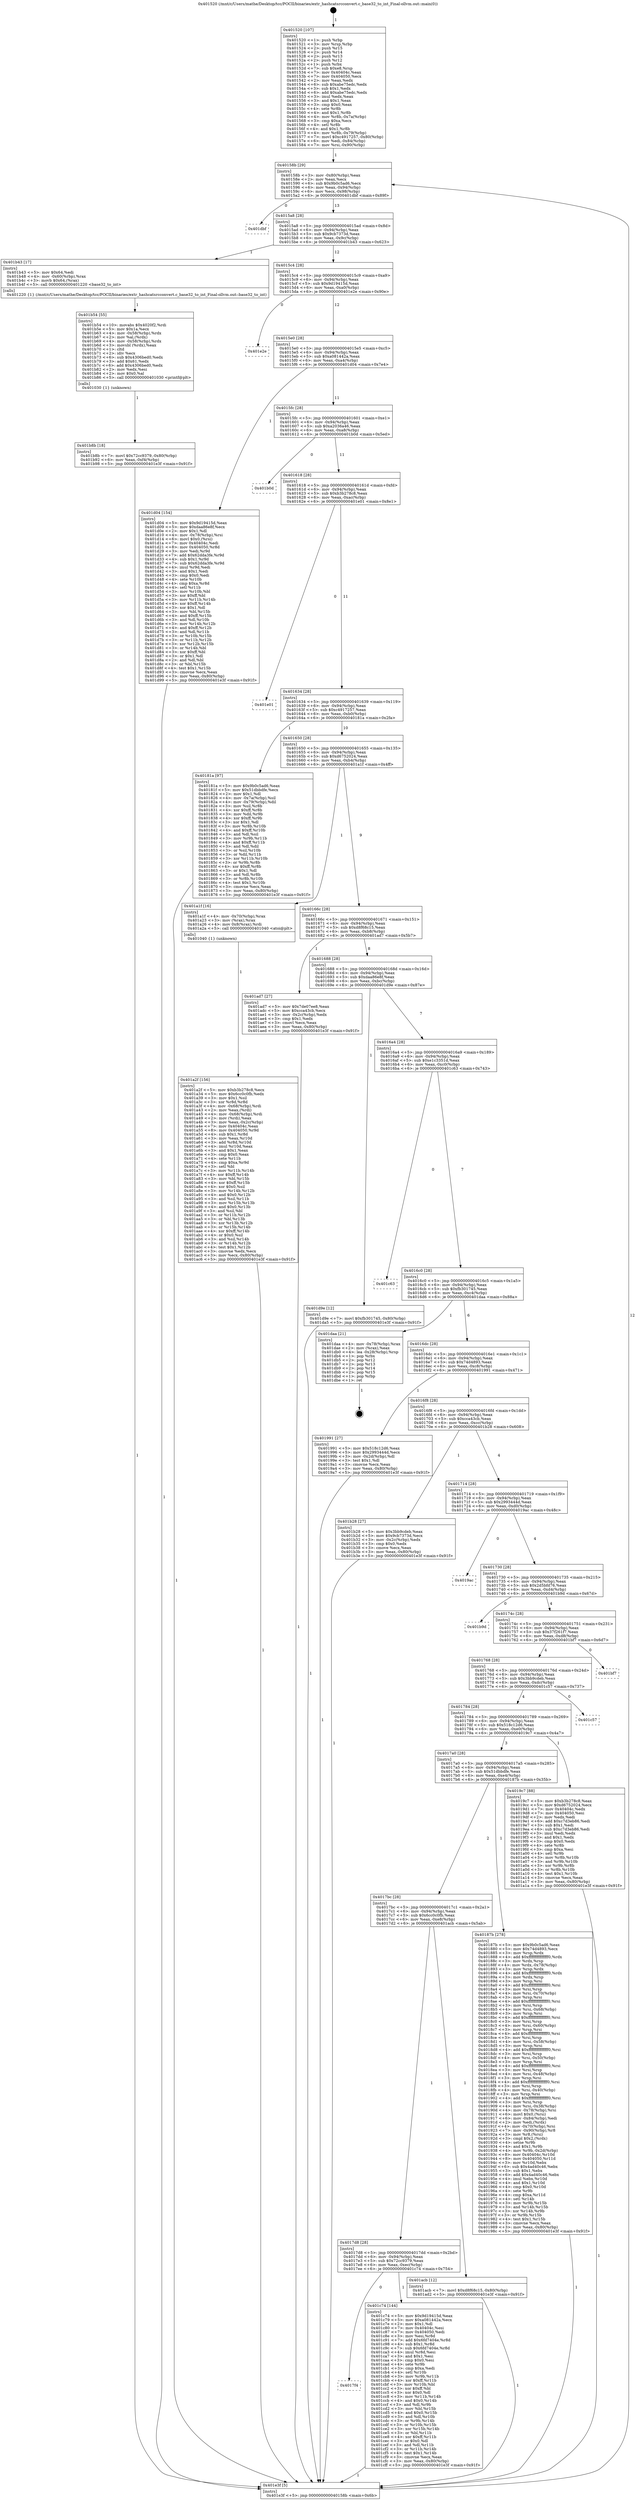 digraph "0x401520" {
  label = "0x401520 (/mnt/c/Users/mathe/Desktop/tcc/POCII/binaries/extr_hashcatsrcconvert.c_base32_to_int_Final-ollvm.out::main(0))"
  labelloc = "t"
  node[shape=record]

  Entry [label="",width=0.3,height=0.3,shape=circle,fillcolor=black,style=filled]
  "0x40158b" [label="{
     0x40158b [29]\l
     | [instrs]\l
     &nbsp;&nbsp;0x40158b \<+3\>: mov -0x80(%rbp),%eax\l
     &nbsp;&nbsp;0x40158e \<+2\>: mov %eax,%ecx\l
     &nbsp;&nbsp;0x401590 \<+6\>: sub $0x9b0c5ad6,%ecx\l
     &nbsp;&nbsp;0x401596 \<+6\>: mov %eax,-0x94(%rbp)\l
     &nbsp;&nbsp;0x40159c \<+6\>: mov %ecx,-0x98(%rbp)\l
     &nbsp;&nbsp;0x4015a2 \<+6\>: je 0000000000401dbf \<main+0x89f\>\l
  }"]
  "0x401dbf" [label="{
     0x401dbf\l
  }", style=dashed]
  "0x4015a8" [label="{
     0x4015a8 [28]\l
     | [instrs]\l
     &nbsp;&nbsp;0x4015a8 \<+5\>: jmp 00000000004015ad \<main+0x8d\>\l
     &nbsp;&nbsp;0x4015ad \<+6\>: mov -0x94(%rbp),%eax\l
     &nbsp;&nbsp;0x4015b3 \<+5\>: sub $0x9cb7373d,%eax\l
     &nbsp;&nbsp;0x4015b8 \<+6\>: mov %eax,-0x9c(%rbp)\l
     &nbsp;&nbsp;0x4015be \<+6\>: je 0000000000401b43 \<main+0x623\>\l
  }"]
  Exit [label="",width=0.3,height=0.3,shape=circle,fillcolor=black,style=filled,peripheries=2]
  "0x401b43" [label="{
     0x401b43 [17]\l
     | [instrs]\l
     &nbsp;&nbsp;0x401b43 \<+5\>: mov $0x64,%edi\l
     &nbsp;&nbsp;0x401b48 \<+4\>: mov -0x60(%rbp),%rax\l
     &nbsp;&nbsp;0x401b4c \<+3\>: movb $0x64,(%rax)\l
     &nbsp;&nbsp;0x401b4f \<+5\>: call 0000000000401220 \<base32_to_int\>\l
     | [calls]\l
     &nbsp;&nbsp;0x401220 \{1\} (/mnt/c/Users/mathe/Desktop/tcc/POCII/binaries/extr_hashcatsrcconvert.c_base32_to_int_Final-ollvm.out::base32_to_int)\l
  }"]
  "0x4015c4" [label="{
     0x4015c4 [28]\l
     | [instrs]\l
     &nbsp;&nbsp;0x4015c4 \<+5\>: jmp 00000000004015c9 \<main+0xa9\>\l
     &nbsp;&nbsp;0x4015c9 \<+6\>: mov -0x94(%rbp),%eax\l
     &nbsp;&nbsp;0x4015cf \<+5\>: sub $0x9d19415d,%eax\l
     &nbsp;&nbsp;0x4015d4 \<+6\>: mov %eax,-0xa0(%rbp)\l
     &nbsp;&nbsp;0x4015da \<+6\>: je 0000000000401e2e \<main+0x90e\>\l
  }"]
  "0x4017f4" [label="{
     0x4017f4\l
  }", style=dashed]
  "0x401e2e" [label="{
     0x401e2e\l
  }", style=dashed]
  "0x4015e0" [label="{
     0x4015e0 [28]\l
     | [instrs]\l
     &nbsp;&nbsp;0x4015e0 \<+5\>: jmp 00000000004015e5 \<main+0xc5\>\l
     &nbsp;&nbsp;0x4015e5 \<+6\>: mov -0x94(%rbp),%eax\l
     &nbsp;&nbsp;0x4015eb \<+5\>: sub $0xa081442a,%eax\l
     &nbsp;&nbsp;0x4015f0 \<+6\>: mov %eax,-0xa4(%rbp)\l
     &nbsp;&nbsp;0x4015f6 \<+6\>: je 0000000000401d04 \<main+0x7e4\>\l
  }"]
  "0x401c74" [label="{
     0x401c74 [144]\l
     | [instrs]\l
     &nbsp;&nbsp;0x401c74 \<+5\>: mov $0x9d19415d,%eax\l
     &nbsp;&nbsp;0x401c79 \<+5\>: mov $0xa081442a,%ecx\l
     &nbsp;&nbsp;0x401c7e \<+2\>: mov $0x1,%dl\l
     &nbsp;&nbsp;0x401c80 \<+7\>: mov 0x40404c,%esi\l
     &nbsp;&nbsp;0x401c87 \<+7\>: mov 0x404050,%edi\l
     &nbsp;&nbsp;0x401c8e \<+3\>: mov %esi,%r8d\l
     &nbsp;&nbsp;0x401c91 \<+7\>: add $0x6fd7404e,%r8d\l
     &nbsp;&nbsp;0x401c98 \<+4\>: sub $0x1,%r8d\l
     &nbsp;&nbsp;0x401c9c \<+7\>: sub $0x6fd7404e,%r8d\l
     &nbsp;&nbsp;0x401ca3 \<+4\>: imul %r8d,%esi\l
     &nbsp;&nbsp;0x401ca7 \<+3\>: and $0x1,%esi\l
     &nbsp;&nbsp;0x401caa \<+3\>: cmp $0x0,%esi\l
     &nbsp;&nbsp;0x401cad \<+4\>: sete %r9b\l
     &nbsp;&nbsp;0x401cb1 \<+3\>: cmp $0xa,%edi\l
     &nbsp;&nbsp;0x401cb4 \<+4\>: setl %r10b\l
     &nbsp;&nbsp;0x401cb8 \<+3\>: mov %r9b,%r11b\l
     &nbsp;&nbsp;0x401cbb \<+4\>: xor $0xff,%r11b\l
     &nbsp;&nbsp;0x401cbf \<+3\>: mov %r10b,%bl\l
     &nbsp;&nbsp;0x401cc2 \<+3\>: xor $0xff,%bl\l
     &nbsp;&nbsp;0x401cc5 \<+3\>: xor $0x0,%dl\l
     &nbsp;&nbsp;0x401cc8 \<+3\>: mov %r11b,%r14b\l
     &nbsp;&nbsp;0x401ccb \<+4\>: and $0x0,%r14b\l
     &nbsp;&nbsp;0x401ccf \<+3\>: and %dl,%r9b\l
     &nbsp;&nbsp;0x401cd2 \<+3\>: mov %bl,%r15b\l
     &nbsp;&nbsp;0x401cd5 \<+4\>: and $0x0,%r15b\l
     &nbsp;&nbsp;0x401cd9 \<+3\>: and %dl,%r10b\l
     &nbsp;&nbsp;0x401cdc \<+3\>: or %r9b,%r14b\l
     &nbsp;&nbsp;0x401cdf \<+3\>: or %r10b,%r15b\l
     &nbsp;&nbsp;0x401ce2 \<+3\>: xor %r15b,%r14b\l
     &nbsp;&nbsp;0x401ce5 \<+3\>: or %bl,%r11b\l
     &nbsp;&nbsp;0x401ce8 \<+4\>: xor $0xff,%r11b\l
     &nbsp;&nbsp;0x401cec \<+3\>: or $0x0,%dl\l
     &nbsp;&nbsp;0x401cef \<+3\>: and %dl,%r11b\l
     &nbsp;&nbsp;0x401cf2 \<+3\>: or %r11b,%r14b\l
     &nbsp;&nbsp;0x401cf5 \<+4\>: test $0x1,%r14b\l
     &nbsp;&nbsp;0x401cf9 \<+3\>: cmovne %ecx,%eax\l
     &nbsp;&nbsp;0x401cfc \<+3\>: mov %eax,-0x80(%rbp)\l
     &nbsp;&nbsp;0x401cff \<+5\>: jmp 0000000000401e3f \<main+0x91f\>\l
  }"]
  "0x401d04" [label="{
     0x401d04 [154]\l
     | [instrs]\l
     &nbsp;&nbsp;0x401d04 \<+5\>: mov $0x9d19415d,%eax\l
     &nbsp;&nbsp;0x401d09 \<+5\>: mov $0xdaa86e8f,%ecx\l
     &nbsp;&nbsp;0x401d0e \<+2\>: mov $0x1,%dl\l
     &nbsp;&nbsp;0x401d10 \<+4\>: mov -0x78(%rbp),%rsi\l
     &nbsp;&nbsp;0x401d14 \<+6\>: movl $0x0,(%rsi)\l
     &nbsp;&nbsp;0x401d1a \<+7\>: mov 0x40404c,%edi\l
     &nbsp;&nbsp;0x401d21 \<+8\>: mov 0x404050,%r8d\l
     &nbsp;&nbsp;0x401d29 \<+3\>: mov %edi,%r9d\l
     &nbsp;&nbsp;0x401d2c \<+7\>: add $0x62dda3fe,%r9d\l
     &nbsp;&nbsp;0x401d33 \<+4\>: sub $0x1,%r9d\l
     &nbsp;&nbsp;0x401d37 \<+7\>: sub $0x62dda3fe,%r9d\l
     &nbsp;&nbsp;0x401d3e \<+4\>: imul %r9d,%edi\l
     &nbsp;&nbsp;0x401d42 \<+3\>: and $0x1,%edi\l
     &nbsp;&nbsp;0x401d45 \<+3\>: cmp $0x0,%edi\l
     &nbsp;&nbsp;0x401d48 \<+4\>: sete %r10b\l
     &nbsp;&nbsp;0x401d4c \<+4\>: cmp $0xa,%r8d\l
     &nbsp;&nbsp;0x401d50 \<+4\>: setl %r11b\l
     &nbsp;&nbsp;0x401d54 \<+3\>: mov %r10b,%bl\l
     &nbsp;&nbsp;0x401d57 \<+3\>: xor $0xff,%bl\l
     &nbsp;&nbsp;0x401d5a \<+3\>: mov %r11b,%r14b\l
     &nbsp;&nbsp;0x401d5d \<+4\>: xor $0xff,%r14b\l
     &nbsp;&nbsp;0x401d61 \<+3\>: xor $0x1,%dl\l
     &nbsp;&nbsp;0x401d64 \<+3\>: mov %bl,%r15b\l
     &nbsp;&nbsp;0x401d67 \<+4\>: and $0xff,%r15b\l
     &nbsp;&nbsp;0x401d6b \<+3\>: and %dl,%r10b\l
     &nbsp;&nbsp;0x401d6e \<+3\>: mov %r14b,%r12b\l
     &nbsp;&nbsp;0x401d71 \<+4\>: and $0xff,%r12b\l
     &nbsp;&nbsp;0x401d75 \<+3\>: and %dl,%r11b\l
     &nbsp;&nbsp;0x401d78 \<+3\>: or %r10b,%r15b\l
     &nbsp;&nbsp;0x401d7b \<+3\>: or %r11b,%r12b\l
     &nbsp;&nbsp;0x401d7e \<+3\>: xor %r12b,%r15b\l
     &nbsp;&nbsp;0x401d81 \<+3\>: or %r14b,%bl\l
     &nbsp;&nbsp;0x401d84 \<+3\>: xor $0xff,%bl\l
     &nbsp;&nbsp;0x401d87 \<+3\>: or $0x1,%dl\l
     &nbsp;&nbsp;0x401d8a \<+2\>: and %dl,%bl\l
     &nbsp;&nbsp;0x401d8c \<+3\>: or %bl,%r15b\l
     &nbsp;&nbsp;0x401d8f \<+4\>: test $0x1,%r15b\l
     &nbsp;&nbsp;0x401d93 \<+3\>: cmovne %ecx,%eax\l
     &nbsp;&nbsp;0x401d96 \<+3\>: mov %eax,-0x80(%rbp)\l
     &nbsp;&nbsp;0x401d99 \<+5\>: jmp 0000000000401e3f \<main+0x91f\>\l
  }"]
  "0x4015fc" [label="{
     0x4015fc [28]\l
     | [instrs]\l
     &nbsp;&nbsp;0x4015fc \<+5\>: jmp 0000000000401601 \<main+0xe1\>\l
     &nbsp;&nbsp;0x401601 \<+6\>: mov -0x94(%rbp),%eax\l
     &nbsp;&nbsp;0x401607 \<+5\>: sub $0xa2036a46,%eax\l
     &nbsp;&nbsp;0x40160c \<+6\>: mov %eax,-0xa8(%rbp)\l
     &nbsp;&nbsp;0x401612 \<+6\>: je 0000000000401b0d \<main+0x5ed\>\l
  }"]
  "0x401b8b" [label="{
     0x401b8b [18]\l
     | [instrs]\l
     &nbsp;&nbsp;0x401b8b \<+7\>: movl $0x72cc9379,-0x80(%rbp)\l
     &nbsp;&nbsp;0x401b92 \<+6\>: mov %eax,-0xf4(%rbp)\l
     &nbsp;&nbsp;0x401b98 \<+5\>: jmp 0000000000401e3f \<main+0x91f\>\l
  }"]
  "0x401b0d" [label="{
     0x401b0d\l
  }", style=dashed]
  "0x401618" [label="{
     0x401618 [28]\l
     | [instrs]\l
     &nbsp;&nbsp;0x401618 \<+5\>: jmp 000000000040161d \<main+0xfd\>\l
     &nbsp;&nbsp;0x40161d \<+6\>: mov -0x94(%rbp),%eax\l
     &nbsp;&nbsp;0x401623 \<+5\>: sub $0xb3b278c8,%eax\l
     &nbsp;&nbsp;0x401628 \<+6\>: mov %eax,-0xac(%rbp)\l
     &nbsp;&nbsp;0x40162e \<+6\>: je 0000000000401e01 \<main+0x8e1\>\l
  }"]
  "0x401b54" [label="{
     0x401b54 [55]\l
     | [instrs]\l
     &nbsp;&nbsp;0x401b54 \<+10\>: movabs $0x4020f2,%rdi\l
     &nbsp;&nbsp;0x401b5e \<+5\>: mov $0x1a,%ecx\l
     &nbsp;&nbsp;0x401b63 \<+4\>: mov -0x58(%rbp),%rdx\l
     &nbsp;&nbsp;0x401b67 \<+2\>: mov %al,(%rdx)\l
     &nbsp;&nbsp;0x401b69 \<+4\>: mov -0x58(%rbp),%rdx\l
     &nbsp;&nbsp;0x401b6d \<+3\>: movsbl (%rdx),%eax\l
     &nbsp;&nbsp;0x401b70 \<+1\>: cltd\l
     &nbsp;&nbsp;0x401b71 \<+2\>: idiv %ecx\l
     &nbsp;&nbsp;0x401b73 \<+6\>: sub $0x4306bed0,%edx\l
     &nbsp;&nbsp;0x401b79 \<+3\>: add $0x61,%edx\l
     &nbsp;&nbsp;0x401b7c \<+6\>: add $0x4306bed0,%edx\l
     &nbsp;&nbsp;0x401b82 \<+2\>: mov %edx,%esi\l
     &nbsp;&nbsp;0x401b84 \<+2\>: mov $0x0,%al\l
     &nbsp;&nbsp;0x401b86 \<+5\>: call 0000000000401030 \<printf@plt\>\l
     | [calls]\l
     &nbsp;&nbsp;0x401030 \{1\} (unknown)\l
  }"]
  "0x401e01" [label="{
     0x401e01\l
  }", style=dashed]
  "0x401634" [label="{
     0x401634 [28]\l
     | [instrs]\l
     &nbsp;&nbsp;0x401634 \<+5\>: jmp 0000000000401639 \<main+0x119\>\l
     &nbsp;&nbsp;0x401639 \<+6\>: mov -0x94(%rbp),%eax\l
     &nbsp;&nbsp;0x40163f \<+5\>: sub $0xc4917257,%eax\l
     &nbsp;&nbsp;0x401644 \<+6\>: mov %eax,-0xb0(%rbp)\l
     &nbsp;&nbsp;0x40164a \<+6\>: je 000000000040181a \<main+0x2fa\>\l
  }"]
  "0x4017d8" [label="{
     0x4017d8 [28]\l
     | [instrs]\l
     &nbsp;&nbsp;0x4017d8 \<+5\>: jmp 00000000004017dd \<main+0x2bd\>\l
     &nbsp;&nbsp;0x4017dd \<+6\>: mov -0x94(%rbp),%eax\l
     &nbsp;&nbsp;0x4017e3 \<+5\>: sub $0x72cc9379,%eax\l
     &nbsp;&nbsp;0x4017e8 \<+6\>: mov %eax,-0xec(%rbp)\l
     &nbsp;&nbsp;0x4017ee \<+6\>: je 0000000000401c74 \<main+0x754\>\l
  }"]
  "0x40181a" [label="{
     0x40181a [97]\l
     | [instrs]\l
     &nbsp;&nbsp;0x40181a \<+5\>: mov $0x9b0c5ad6,%eax\l
     &nbsp;&nbsp;0x40181f \<+5\>: mov $0x51dbbdfe,%ecx\l
     &nbsp;&nbsp;0x401824 \<+2\>: mov $0x1,%dl\l
     &nbsp;&nbsp;0x401826 \<+4\>: mov -0x7a(%rbp),%sil\l
     &nbsp;&nbsp;0x40182a \<+4\>: mov -0x79(%rbp),%dil\l
     &nbsp;&nbsp;0x40182e \<+3\>: mov %sil,%r8b\l
     &nbsp;&nbsp;0x401831 \<+4\>: xor $0xff,%r8b\l
     &nbsp;&nbsp;0x401835 \<+3\>: mov %dil,%r9b\l
     &nbsp;&nbsp;0x401838 \<+4\>: xor $0xff,%r9b\l
     &nbsp;&nbsp;0x40183c \<+3\>: xor $0x1,%dl\l
     &nbsp;&nbsp;0x40183f \<+3\>: mov %r8b,%r10b\l
     &nbsp;&nbsp;0x401842 \<+4\>: and $0xff,%r10b\l
     &nbsp;&nbsp;0x401846 \<+3\>: and %dl,%sil\l
     &nbsp;&nbsp;0x401849 \<+3\>: mov %r9b,%r11b\l
     &nbsp;&nbsp;0x40184c \<+4\>: and $0xff,%r11b\l
     &nbsp;&nbsp;0x401850 \<+3\>: and %dl,%dil\l
     &nbsp;&nbsp;0x401853 \<+3\>: or %sil,%r10b\l
     &nbsp;&nbsp;0x401856 \<+3\>: or %dil,%r11b\l
     &nbsp;&nbsp;0x401859 \<+3\>: xor %r11b,%r10b\l
     &nbsp;&nbsp;0x40185c \<+3\>: or %r9b,%r8b\l
     &nbsp;&nbsp;0x40185f \<+4\>: xor $0xff,%r8b\l
     &nbsp;&nbsp;0x401863 \<+3\>: or $0x1,%dl\l
     &nbsp;&nbsp;0x401866 \<+3\>: and %dl,%r8b\l
     &nbsp;&nbsp;0x401869 \<+3\>: or %r8b,%r10b\l
     &nbsp;&nbsp;0x40186c \<+4\>: test $0x1,%r10b\l
     &nbsp;&nbsp;0x401870 \<+3\>: cmovne %ecx,%eax\l
     &nbsp;&nbsp;0x401873 \<+3\>: mov %eax,-0x80(%rbp)\l
     &nbsp;&nbsp;0x401876 \<+5\>: jmp 0000000000401e3f \<main+0x91f\>\l
  }"]
  "0x401650" [label="{
     0x401650 [28]\l
     | [instrs]\l
     &nbsp;&nbsp;0x401650 \<+5\>: jmp 0000000000401655 \<main+0x135\>\l
     &nbsp;&nbsp;0x401655 \<+6\>: mov -0x94(%rbp),%eax\l
     &nbsp;&nbsp;0x40165b \<+5\>: sub $0xd6752024,%eax\l
     &nbsp;&nbsp;0x401660 \<+6\>: mov %eax,-0xb4(%rbp)\l
     &nbsp;&nbsp;0x401666 \<+6\>: je 0000000000401a1f \<main+0x4ff\>\l
  }"]
  "0x401e3f" [label="{
     0x401e3f [5]\l
     | [instrs]\l
     &nbsp;&nbsp;0x401e3f \<+5\>: jmp 000000000040158b \<main+0x6b\>\l
  }"]
  "0x401520" [label="{
     0x401520 [107]\l
     | [instrs]\l
     &nbsp;&nbsp;0x401520 \<+1\>: push %rbp\l
     &nbsp;&nbsp;0x401521 \<+3\>: mov %rsp,%rbp\l
     &nbsp;&nbsp;0x401524 \<+2\>: push %r15\l
     &nbsp;&nbsp;0x401526 \<+2\>: push %r14\l
     &nbsp;&nbsp;0x401528 \<+2\>: push %r13\l
     &nbsp;&nbsp;0x40152a \<+2\>: push %r12\l
     &nbsp;&nbsp;0x40152c \<+1\>: push %rbx\l
     &nbsp;&nbsp;0x40152d \<+7\>: sub $0xe8,%rsp\l
     &nbsp;&nbsp;0x401534 \<+7\>: mov 0x40404c,%eax\l
     &nbsp;&nbsp;0x40153b \<+7\>: mov 0x404050,%ecx\l
     &nbsp;&nbsp;0x401542 \<+2\>: mov %eax,%edx\l
     &nbsp;&nbsp;0x401544 \<+6\>: sub $0xabe75edc,%edx\l
     &nbsp;&nbsp;0x40154a \<+3\>: sub $0x1,%edx\l
     &nbsp;&nbsp;0x40154d \<+6\>: add $0xabe75edc,%edx\l
     &nbsp;&nbsp;0x401553 \<+3\>: imul %edx,%eax\l
     &nbsp;&nbsp;0x401556 \<+3\>: and $0x1,%eax\l
     &nbsp;&nbsp;0x401559 \<+3\>: cmp $0x0,%eax\l
     &nbsp;&nbsp;0x40155c \<+4\>: sete %r8b\l
     &nbsp;&nbsp;0x401560 \<+4\>: and $0x1,%r8b\l
     &nbsp;&nbsp;0x401564 \<+4\>: mov %r8b,-0x7a(%rbp)\l
     &nbsp;&nbsp;0x401568 \<+3\>: cmp $0xa,%ecx\l
     &nbsp;&nbsp;0x40156b \<+4\>: setl %r8b\l
     &nbsp;&nbsp;0x40156f \<+4\>: and $0x1,%r8b\l
     &nbsp;&nbsp;0x401573 \<+4\>: mov %r8b,-0x79(%rbp)\l
     &nbsp;&nbsp;0x401577 \<+7\>: movl $0xc4917257,-0x80(%rbp)\l
     &nbsp;&nbsp;0x40157e \<+6\>: mov %edi,-0x84(%rbp)\l
     &nbsp;&nbsp;0x401584 \<+7\>: mov %rsi,-0x90(%rbp)\l
  }"]
  "0x401acb" [label="{
     0x401acb [12]\l
     | [instrs]\l
     &nbsp;&nbsp;0x401acb \<+7\>: movl $0xd8f68c15,-0x80(%rbp)\l
     &nbsp;&nbsp;0x401ad2 \<+5\>: jmp 0000000000401e3f \<main+0x91f\>\l
  }"]
  "0x401a1f" [label="{
     0x401a1f [16]\l
     | [instrs]\l
     &nbsp;&nbsp;0x401a1f \<+4\>: mov -0x70(%rbp),%rax\l
     &nbsp;&nbsp;0x401a23 \<+3\>: mov (%rax),%rax\l
     &nbsp;&nbsp;0x401a26 \<+4\>: mov 0x8(%rax),%rdi\l
     &nbsp;&nbsp;0x401a2a \<+5\>: call 0000000000401040 \<atoi@plt\>\l
     | [calls]\l
     &nbsp;&nbsp;0x401040 \{1\} (unknown)\l
  }"]
  "0x40166c" [label="{
     0x40166c [28]\l
     | [instrs]\l
     &nbsp;&nbsp;0x40166c \<+5\>: jmp 0000000000401671 \<main+0x151\>\l
     &nbsp;&nbsp;0x401671 \<+6\>: mov -0x94(%rbp),%eax\l
     &nbsp;&nbsp;0x401677 \<+5\>: sub $0xd8f68c15,%eax\l
     &nbsp;&nbsp;0x40167c \<+6\>: mov %eax,-0xb8(%rbp)\l
     &nbsp;&nbsp;0x401682 \<+6\>: je 0000000000401ad7 \<main+0x5b7\>\l
  }"]
  "0x401a2f" [label="{
     0x401a2f [156]\l
     | [instrs]\l
     &nbsp;&nbsp;0x401a2f \<+5\>: mov $0xb3b278c8,%ecx\l
     &nbsp;&nbsp;0x401a34 \<+5\>: mov $0x6cc0c0fb,%edx\l
     &nbsp;&nbsp;0x401a39 \<+3\>: mov $0x1,%sil\l
     &nbsp;&nbsp;0x401a3c \<+3\>: xor %r8d,%r8d\l
     &nbsp;&nbsp;0x401a3f \<+4\>: mov -0x68(%rbp),%rdi\l
     &nbsp;&nbsp;0x401a43 \<+2\>: mov %eax,(%rdi)\l
     &nbsp;&nbsp;0x401a45 \<+4\>: mov -0x68(%rbp),%rdi\l
     &nbsp;&nbsp;0x401a49 \<+2\>: mov (%rdi),%eax\l
     &nbsp;&nbsp;0x401a4b \<+3\>: mov %eax,-0x2c(%rbp)\l
     &nbsp;&nbsp;0x401a4e \<+7\>: mov 0x40404c,%eax\l
     &nbsp;&nbsp;0x401a55 \<+8\>: mov 0x404050,%r9d\l
     &nbsp;&nbsp;0x401a5d \<+4\>: sub $0x1,%r8d\l
     &nbsp;&nbsp;0x401a61 \<+3\>: mov %eax,%r10d\l
     &nbsp;&nbsp;0x401a64 \<+3\>: add %r8d,%r10d\l
     &nbsp;&nbsp;0x401a67 \<+4\>: imul %r10d,%eax\l
     &nbsp;&nbsp;0x401a6b \<+3\>: and $0x1,%eax\l
     &nbsp;&nbsp;0x401a6e \<+3\>: cmp $0x0,%eax\l
     &nbsp;&nbsp;0x401a71 \<+4\>: sete %r11b\l
     &nbsp;&nbsp;0x401a75 \<+4\>: cmp $0xa,%r9d\l
     &nbsp;&nbsp;0x401a79 \<+3\>: setl %bl\l
     &nbsp;&nbsp;0x401a7c \<+3\>: mov %r11b,%r14b\l
     &nbsp;&nbsp;0x401a7f \<+4\>: xor $0xff,%r14b\l
     &nbsp;&nbsp;0x401a83 \<+3\>: mov %bl,%r15b\l
     &nbsp;&nbsp;0x401a86 \<+4\>: xor $0xff,%r15b\l
     &nbsp;&nbsp;0x401a8a \<+4\>: xor $0x0,%sil\l
     &nbsp;&nbsp;0x401a8e \<+3\>: mov %r14b,%r12b\l
     &nbsp;&nbsp;0x401a91 \<+4\>: and $0x0,%r12b\l
     &nbsp;&nbsp;0x401a95 \<+3\>: and %sil,%r11b\l
     &nbsp;&nbsp;0x401a98 \<+3\>: mov %r15b,%r13b\l
     &nbsp;&nbsp;0x401a9b \<+4\>: and $0x0,%r13b\l
     &nbsp;&nbsp;0x401a9f \<+3\>: and %sil,%bl\l
     &nbsp;&nbsp;0x401aa2 \<+3\>: or %r11b,%r12b\l
     &nbsp;&nbsp;0x401aa5 \<+3\>: or %bl,%r13b\l
     &nbsp;&nbsp;0x401aa8 \<+3\>: xor %r13b,%r12b\l
     &nbsp;&nbsp;0x401aab \<+3\>: or %r15b,%r14b\l
     &nbsp;&nbsp;0x401aae \<+4\>: xor $0xff,%r14b\l
     &nbsp;&nbsp;0x401ab2 \<+4\>: or $0x0,%sil\l
     &nbsp;&nbsp;0x401ab6 \<+3\>: and %sil,%r14b\l
     &nbsp;&nbsp;0x401ab9 \<+3\>: or %r14b,%r12b\l
     &nbsp;&nbsp;0x401abc \<+4\>: test $0x1,%r12b\l
     &nbsp;&nbsp;0x401ac0 \<+3\>: cmovne %edx,%ecx\l
     &nbsp;&nbsp;0x401ac3 \<+3\>: mov %ecx,-0x80(%rbp)\l
     &nbsp;&nbsp;0x401ac6 \<+5\>: jmp 0000000000401e3f \<main+0x91f\>\l
  }"]
  "0x401ad7" [label="{
     0x401ad7 [27]\l
     | [instrs]\l
     &nbsp;&nbsp;0x401ad7 \<+5\>: mov $0x7de07ee8,%eax\l
     &nbsp;&nbsp;0x401adc \<+5\>: mov $0xcca43cb,%ecx\l
     &nbsp;&nbsp;0x401ae1 \<+3\>: mov -0x2c(%rbp),%edx\l
     &nbsp;&nbsp;0x401ae4 \<+3\>: cmp $0x1,%edx\l
     &nbsp;&nbsp;0x401ae7 \<+3\>: cmovl %ecx,%eax\l
     &nbsp;&nbsp;0x401aea \<+3\>: mov %eax,-0x80(%rbp)\l
     &nbsp;&nbsp;0x401aed \<+5\>: jmp 0000000000401e3f \<main+0x91f\>\l
  }"]
  "0x401688" [label="{
     0x401688 [28]\l
     | [instrs]\l
     &nbsp;&nbsp;0x401688 \<+5\>: jmp 000000000040168d \<main+0x16d\>\l
     &nbsp;&nbsp;0x40168d \<+6\>: mov -0x94(%rbp),%eax\l
     &nbsp;&nbsp;0x401693 \<+5\>: sub $0xdaa86e8f,%eax\l
     &nbsp;&nbsp;0x401698 \<+6\>: mov %eax,-0xbc(%rbp)\l
     &nbsp;&nbsp;0x40169e \<+6\>: je 0000000000401d9e \<main+0x87e\>\l
  }"]
  "0x4017bc" [label="{
     0x4017bc [28]\l
     | [instrs]\l
     &nbsp;&nbsp;0x4017bc \<+5\>: jmp 00000000004017c1 \<main+0x2a1\>\l
     &nbsp;&nbsp;0x4017c1 \<+6\>: mov -0x94(%rbp),%eax\l
     &nbsp;&nbsp;0x4017c7 \<+5\>: sub $0x6cc0c0fb,%eax\l
     &nbsp;&nbsp;0x4017cc \<+6\>: mov %eax,-0xe8(%rbp)\l
     &nbsp;&nbsp;0x4017d2 \<+6\>: je 0000000000401acb \<main+0x5ab\>\l
  }"]
  "0x401d9e" [label="{
     0x401d9e [12]\l
     | [instrs]\l
     &nbsp;&nbsp;0x401d9e \<+7\>: movl $0xfb301745,-0x80(%rbp)\l
     &nbsp;&nbsp;0x401da5 \<+5\>: jmp 0000000000401e3f \<main+0x91f\>\l
  }"]
  "0x4016a4" [label="{
     0x4016a4 [28]\l
     | [instrs]\l
     &nbsp;&nbsp;0x4016a4 \<+5\>: jmp 00000000004016a9 \<main+0x189\>\l
     &nbsp;&nbsp;0x4016a9 \<+6\>: mov -0x94(%rbp),%eax\l
     &nbsp;&nbsp;0x4016af \<+5\>: sub $0xe1c3351d,%eax\l
     &nbsp;&nbsp;0x4016b4 \<+6\>: mov %eax,-0xc0(%rbp)\l
     &nbsp;&nbsp;0x4016ba \<+6\>: je 0000000000401c63 \<main+0x743\>\l
  }"]
  "0x40187b" [label="{
     0x40187b [278]\l
     | [instrs]\l
     &nbsp;&nbsp;0x40187b \<+5\>: mov $0x9b0c5ad6,%eax\l
     &nbsp;&nbsp;0x401880 \<+5\>: mov $0x74d4893,%ecx\l
     &nbsp;&nbsp;0x401885 \<+3\>: mov %rsp,%rdx\l
     &nbsp;&nbsp;0x401888 \<+4\>: add $0xfffffffffffffff0,%rdx\l
     &nbsp;&nbsp;0x40188c \<+3\>: mov %rdx,%rsp\l
     &nbsp;&nbsp;0x40188f \<+4\>: mov %rdx,-0x78(%rbp)\l
     &nbsp;&nbsp;0x401893 \<+3\>: mov %rsp,%rdx\l
     &nbsp;&nbsp;0x401896 \<+4\>: add $0xfffffffffffffff0,%rdx\l
     &nbsp;&nbsp;0x40189a \<+3\>: mov %rdx,%rsp\l
     &nbsp;&nbsp;0x40189d \<+3\>: mov %rsp,%rsi\l
     &nbsp;&nbsp;0x4018a0 \<+4\>: add $0xfffffffffffffff0,%rsi\l
     &nbsp;&nbsp;0x4018a4 \<+3\>: mov %rsi,%rsp\l
     &nbsp;&nbsp;0x4018a7 \<+4\>: mov %rsi,-0x70(%rbp)\l
     &nbsp;&nbsp;0x4018ab \<+3\>: mov %rsp,%rsi\l
     &nbsp;&nbsp;0x4018ae \<+4\>: add $0xfffffffffffffff0,%rsi\l
     &nbsp;&nbsp;0x4018b2 \<+3\>: mov %rsi,%rsp\l
     &nbsp;&nbsp;0x4018b5 \<+4\>: mov %rsi,-0x68(%rbp)\l
     &nbsp;&nbsp;0x4018b9 \<+3\>: mov %rsp,%rsi\l
     &nbsp;&nbsp;0x4018bc \<+4\>: add $0xfffffffffffffff0,%rsi\l
     &nbsp;&nbsp;0x4018c0 \<+3\>: mov %rsi,%rsp\l
     &nbsp;&nbsp;0x4018c3 \<+4\>: mov %rsi,-0x60(%rbp)\l
     &nbsp;&nbsp;0x4018c7 \<+3\>: mov %rsp,%rsi\l
     &nbsp;&nbsp;0x4018ca \<+4\>: add $0xfffffffffffffff0,%rsi\l
     &nbsp;&nbsp;0x4018ce \<+3\>: mov %rsi,%rsp\l
     &nbsp;&nbsp;0x4018d1 \<+4\>: mov %rsi,-0x58(%rbp)\l
     &nbsp;&nbsp;0x4018d5 \<+3\>: mov %rsp,%rsi\l
     &nbsp;&nbsp;0x4018d8 \<+4\>: add $0xfffffffffffffff0,%rsi\l
     &nbsp;&nbsp;0x4018dc \<+3\>: mov %rsi,%rsp\l
     &nbsp;&nbsp;0x4018df \<+4\>: mov %rsi,-0x50(%rbp)\l
     &nbsp;&nbsp;0x4018e3 \<+3\>: mov %rsp,%rsi\l
     &nbsp;&nbsp;0x4018e6 \<+4\>: add $0xfffffffffffffff0,%rsi\l
     &nbsp;&nbsp;0x4018ea \<+3\>: mov %rsi,%rsp\l
     &nbsp;&nbsp;0x4018ed \<+4\>: mov %rsi,-0x48(%rbp)\l
     &nbsp;&nbsp;0x4018f1 \<+3\>: mov %rsp,%rsi\l
     &nbsp;&nbsp;0x4018f4 \<+4\>: add $0xfffffffffffffff0,%rsi\l
     &nbsp;&nbsp;0x4018f8 \<+3\>: mov %rsi,%rsp\l
     &nbsp;&nbsp;0x4018fb \<+4\>: mov %rsi,-0x40(%rbp)\l
     &nbsp;&nbsp;0x4018ff \<+3\>: mov %rsp,%rsi\l
     &nbsp;&nbsp;0x401902 \<+4\>: add $0xfffffffffffffff0,%rsi\l
     &nbsp;&nbsp;0x401906 \<+3\>: mov %rsi,%rsp\l
     &nbsp;&nbsp;0x401909 \<+4\>: mov %rsi,-0x38(%rbp)\l
     &nbsp;&nbsp;0x40190d \<+4\>: mov -0x78(%rbp),%rsi\l
     &nbsp;&nbsp;0x401911 \<+6\>: movl $0x0,(%rsi)\l
     &nbsp;&nbsp;0x401917 \<+6\>: mov -0x84(%rbp),%edi\l
     &nbsp;&nbsp;0x40191d \<+2\>: mov %edi,(%rdx)\l
     &nbsp;&nbsp;0x40191f \<+4\>: mov -0x70(%rbp),%rsi\l
     &nbsp;&nbsp;0x401923 \<+7\>: mov -0x90(%rbp),%r8\l
     &nbsp;&nbsp;0x40192a \<+3\>: mov %r8,(%rsi)\l
     &nbsp;&nbsp;0x40192d \<+3\>: cmpl $0x2,(%rdx)\l
     &nbsp;&nbsp;0x401930 \<+4\>: setne %r9b\l
     &nbsp;&nbsp;0x401934 \<+4\>: and $0x1,%r9b\l
     &nbsp;&nbsp;0x401938 \<+4\>: mov %r9b,-0x2d(%rbp)\l
     &nbsp;&nbsp;0x40193c \<+8\>: mov 0x40404c,%r10d\l
     &nbsp;&nbsp;0x401944 \<+8\>: mov 0x404050,%r11d\l
     &nbsp;&nbsp;0x40194c \<+3\>: mov %r10d,%ebx\l
     &nbsp;&nbsp;0x40194f \<+6\>: sub $0x4ad40c46,%ebx\l
     &nbsp;&nbsp;0x401955 \<+3\>: sub $0x1,%ebx\l
     &nbsp;&nbsp;0x401958 \<+6\>: add $0x4ad40c46,%ebx\l
     &nbsp;&nbsp;0x40195e \<+4\>: imul %ebx,%r10d\l
     &nbsp;&nbsp;0x401962 \<+4\>: and $0x1,%r10d\l
     &nbsp;&nbsp;0x401966 \<+4\>: cmp $0x0,%r10d\l
     &nbsp;&nbsp;0x40196a \<+4\>: sete %r9b\l
     &nbsp;&nbsp;0x40196e \<+4\>: cmp $0xa,%r11d\l
     &nbsp;&nbsp;0x401972 \<+4\>: setl %r14b\l
     &nbsp;&nbsp;0x401976 \<+3\>: mov %r9b,%r15b\l
     &nbsp;&nbsp;0x401979 \<+3\>: and %r14b,%r15b\l
     &nbsp;&nbsp;0x40197c \<+3\>: xor %r14b,%r9b\l
     &nbsp;&nbsp;0x40197f \<+3\>: or %r9b,%r15b\l
     &nbsp;&nbsp;0x401982 \<+4\>: test $0x1,%r15b\l
     &nbsp;&nbsp;0x401986 \<+3\>: cmovne %ecx,%eax\l
     &nbsp;&nbsp;0x401989 \<+3\>: mov %eax,-0x80(%rbp)\l
     &nbsp;&nbsp;0x40198c \<+5\>: jmp 0000000000401e3f \<main+0x91f\>\l
  }"]
  "0x401c63" [label="{
     0x401c63\l
  }", style=dashed]
  "0x4016c0" [label="{
     0x4016c0 [28]\l
     | [instrs]\l
     &nbsp;&nbsp;0x4016c0 \<+5\>: jmp 00000000004016c5 \<main+0x1a5\>\l
     &nbsp;&nbsp;0x4016c5 \<+6\>: mov -0x94(%rbp),%eax\l
     &nbsp;&nbsp;0x4016cb \<+5\>: sub $0xfb301745,%eax\l
     &nbsp;&nbsp;0x4016d0 \<+6\>: mov %eax,-0xc4(%rbp)\l
     &nbsp;&nbsp;0x4016d6 \<+6\>: je 0000000000401daa \<main+0x88a\>\l
  }"]
  "0x4017a0" [label="{
     0x4017a0 [28]\l
     | [instrs]\l
     &nbsp;&nbsp;0x4017a0 \<+5\>: jmp 00000000004017a5 \<main+0x285\>\l
     &nbsp;&nbsp;0x4017a5 \<+6\>: mov -0x94(%rbp),%eax\l
     &nbsp;&nbsp;0x4017ab \<+5\>: sub $0x51dbbdfe,%eax\l
     &nbsp;&nbsp;0x4017b0 \<+6\>: mov %eax,-0xe4(%rbp)\l
     &nbsp;&nbsp;0x4017b6 \<+6\>: je 000000000040187b \<main+0x35b\>\l
  }"]
  "0x401daa" [label="{
     0x401daa [21]\l
     | [instrs]\l
     &nbsp;&nbsp;0x401daa \<+4\>: mov -0x78(%rbp),%rax\l
     &nbsp;&nbsp;0x401dae \<+2\>: mov (%rax),%eax\l
     &nbsp;&nbsp;0x401db0 \<+4\>: lea -0x28(%rbp),%rsp\l
     &nbsp;&nbsp;0x401db4 \<+1\>: pop %rbx\l
     &nbsp;&nbsp;0x401db5 \<+2\>: pop %r12\l
     &nbsp;&nbsp;0x401db7 \<+2\>: pop %r13\l
     &nbsp;&nbsp;0x401db9 \<+2\>: pop %r14\l
     &nbsp;&nbsp;0x401dbb \<+2\>: pop %r15\l
     &nbsp;&nbsp;0x401dbd \<+1\>: pop %rbp\l
     &nbsp;&nbsp;0x401dbe \<+1\>: ret\l
  }"]
  "0x4016dc" [label="{
     0x4016dc [28]\l
     | [instrs]\l
     &nbsp;&nbsp;0x4016dc \<+5\>: jmp 00000000004016e1 \<main+0x1c1\>\l
     &nbsp;&nbsp;0x4016e1 \<+6\>: mov -0x94(%rbp),%eax\l
     &nbsp;&nbsp;0x4016e7 \<+5\>: sub $0x74d4893,%eax\l
     &nbsp;&nbsp;0x4016ec \<+6\>: mov %eax,-0xc8(%rbp)\l
     &nbsp;&nbsp;0x4016f2 \<+6\>: je 0000000000401991 \<main+0x471\>\l
  }"]
  "0x4019c7" [label="{
     0x4019c7 [88]\l
     | [instrs]\l
     &nbsp;&nbsp;0x4019c7 \<+5\>: mov $0xb3b278c8,%eax\l
     &nbsp;&nbsp;0x4019cc \<+5\>: mov $0xd6752024,%ecx\l
     &nbsp;&nbsp;0x4019d1 \<+7\>: mov 0x40404c,%edx\l
     &nbsp;&nbsp;0x4019d8 \<+7\>: mov 0x404050,%esi\l
     &nbsp;&nbsp;0x4019df \<+2\>: mov %edx,%edi\l
     &nbsp;&nbsp;0x4019e1 \<+6\>: add $0xc7d3eb86,%edi\l
     &nbsp;&nbsp;0x4019e7 \<+3\>: sub $0x1,%edi\l
     &nbsp;&nbsp;0x4019ea \<+6\>: sub $0xc7d3eb86,%edi\l
     &nbsp;&nbsp;0x4019f0 \<+3\>: imul %edi,%edx\l
     &nbsp;&nbsp;0x4019f3 \<+3\>: and $0x1,%edx\l
     &nbsp;&nbsp;0x4019f6 \<+3\>: cmp $0x0,%edx\l
     &nbsp;&nbsp;0x4019f9 \<+4\>: sete %r8b\l
     &nbsp;&nbsp;0x4019fd \<+3\>: cmp $0xa,%esi\l
     &nbsp;&nbsp;0x401a00 \<+4\>: setl %r9b\l
     &nbsp;&nbsp;0x401a04 \<+3\>: mov %r8b,%r10b\l
     &nbsp;&nbsp;0x401a07 \<+3\>: and %r9b,%r10b\l
     &nbsp;&nbsp;0x401a0a \<+3\>: xor %r9b,%r8b\l
     &nbsp;&nbsp;0x401a0d \<+3\>: or %r8b,%r10b\l
     &nbsp;&nbsp;0x401a10 \<+4\>: test $0x1,%r10b\l
     &nbsp;&nbsp;0x401a14 \<+3\>: cmovne %ecx,%eax\l
     &nbsp;&nbsp;0x401a17 \<+3\>: mov %eax,-0x80(%rbp)\l
     &nbsp;&nbsp;0x401a1a \<+5\>: jmp 0000000000401e3f \<main+0x91f\>\l
  }"]
  "0x401991" [label="{
     0x401991 [27]\l
     | [instrs]\l
     &nbsp;&nbsp;0x401991 \<+5\>: mov $0x518c12d6,%eax\l
     &nbsp;&nbsp;0x401996 \<+5\>: mov $0x2993444d,%ecx\l
     &nbsp;&nbsp;0x40199b \<+3\>: mov -0x2d(%rbp),%dl\l
     &nbsp;&nbsp;0x40199e \<+3\>: test $0x1,%dl\l
     &nbsp;&nbsp;0x4019a1 \<+3\>: cmovne %ecx,%eax\l
     &nbsp;&nbsp;0x4019a4 \<+3\>: mov %eax,-0x80(%rbp)\l
     &nbsp;&nbsp;0x4019a7 \<+5\>: jmp 0000000000401e3f \<main+0x91f\>\l
  }"]
  "0x4016f8" [label="{
     0x4016f8 [28]\l
     | [instrs]\l
     &nbsp;&nbsp;0x4016f8 \<+5\>: jmp 00000000004016fd \<main+0x1dd\>\l
     &nbsp;&nbsp;0x4016fd \<+6\>: mov -0x94(%rbp),%eax\l
     &nbsp;&nbsp;0x401703 \<+5\>: sub $0xcca43cb,%eax\l
     &nbsp;&nbsp;0x401708 \<+6\>: mov %eax,-0xcc(%rbp)\l
     &nbsp;&nbsp;0x40170e \<+6\>: je 0000000000401b28 \<main+0x608\>\l
  }"]
  "0x401784" [label="{
     0x401784 [28]\l
     | [instrs]\l
     &nbsp;&nbsp;0x401784 \<+5\>: jmp 0000000000401789 \<main+0x269\>\l
     &nbsp;&nbsp;0x401789 \<+6\>: mov -0x94(%rbp),%eax\l
     &nbsp;&nbsp;0x40178f \<+5\>: sub $0x518c12d6,%eax\l
     &nbsp;&nbsp;0x401794 \<+6\>: mov %eax,-0xe0(%rbp)\l
     &nbsp;&nbsp;0x40179a \<+6\>: je 00000000004019c7 \<main+0x4a7\>\l
  }"]
  "0x401b28" [label="{
     0x401b28 [27]\l
     | [instrs]\l
     &nbsp;&nbsp;0x401b28 \<+5\>: mov $0x3bb9cdeb,%eax\l
     &nbsp;&nbsp;0x401b2d \<+5\>: mov $0x9cb7373d,%ecx\l
     &nbsp;&nbsp;0x401b32 \<+3\>: mov -0x2c(%rbp),%edx\l
     &nbsp;&nbsp;0x401b35 \<+3\>: cmp $0x0,%edx\l
     &nbsp;&nbsp;0x401b38 \<+3\>: cmove %ecx,%eax\l
     &nbsp;&nbsp;0x401b3b \<+3\>: mov %eax,-0x80(%rbp)\l
     &nbsp;&nbsp;0x401b3e \<+5\>: jmp 0000000000401e3f \<main+0x91f\>\l
  }"]
  "0x401714" [label="{
     0x401714 [28]\l
     | [instrs]\l
     &nbsp;&nbsp;0x401714 \<+5\>: jmp 0000000000401719 \<main+0x1f9\>\l
     &nbsp;&nbsp;0x401719 \<+6\>: mov -0x94(%rbp),%eax\l
     &nbsp;&nbsp;0x40171f \<+5\>: sub $0x2993444d,%eax\l
     &nbsp;&nbsp;0x401724 \<+6\>: mov %eax,-0xd0(%rbp)\l
     &nbsp;&nbsp;0x40172a \<+6\>: je 00000000004019ac \<main+0x48c\>\l
  }"]
  "0x401c57" [label="{
     0x401c57\l
  }", style=dashed]
  "0x4019ac" [label="{
     0x4019ac\l
  }", style=dashed]
  "0x401730" [label="{
     0x401730 [28]\l
     | [instrs]\l
     &nbsp;&nbsp;0x401730 \<+5\>: jmp 0000000000401735 \<main+0x215\>\l
     &nbsp;&nbsp;0x401735 \<+6\>: mov -0x94(%rbp),%eax\l
     &nbsp;&nbsp;0x40173b \<+5\>: sub $0x2d5bfd76,%eax\l
     &nbsp;&nbsp;0x401740 \<+6\>: mov %eax,-0xd4(%rbp)\l
     &nbsp;&nbsp;0x401746 \<+6\>: je 0000000000401b9d \<main+0x67d\>\l
  }"]
  "0x401768" [label="{
     0x401768 [28]\l
     | [instrs]\l
     &nbsp;&nbsp;0x401768 \<+5\>: jmp 000000000040176d \<main+0x24d\>\l
     &nbsp;&nbsp;0x40176d \<+6\>: mov -0x94(%rbp),%eax\l
     &nbsp;&nbsp;0x401773 \<+5\>: sub $0x3bb9cdeb,%eax\l
     &nbsp;&nbsp;0x401778 \<+6\>: mov %eax,-0xdc(%rbp)\l
     &nbsp;&nbsp;0x40177e \<+6\>: je 0000000000401c57 \<main+0x737\>\l
  }"]
  "0x401b9d" [label="{
     0x401b9d\l
  }", style=dashed]
  "0x40174c" [label="{
     0x40174c [28]\l
     | [instrs]\l
     &nbsp;&nbsp;0x40174c \<+5\>: jmp 0000000000401751 \<main+0x231\>\l
     &nbsp;&nbsp;0x401751 \<+6\>: mov -0x94(%rbp),%eax\l
     &nbsp;&nbsp;0x401757 \<+5\>: sub $0x37f261f7,%eax\l
     &nbsp;&nbsp;0x40175c \<+6\>: mov %eax,-0xd8(%rbp)\l
     &nbsp;&nbsp;0x401762 \<+6\>: je 0000000000401bf7 \<main+0x6d7\>\l
  }"]
  "0x401bf7" [label="{
     0x401bf7\l
  }", style=dashed]
  Entry -> "0x401520" [label=" 1"]
  "0x40158b" -> "0x401dbf" [label=" 0"]
  "0x40158b" -> "0x4015a8" [label=" 13"]
  "0x401daa" -> Exit [label=" 1"]
  "0x4015a8" -> "0x401b43" [label=" 1"]
  "0x4015a8" -> "0x4015c4" [label=" 12"]
  "0x401d9e" -> "0x401e3f" [label=" 1"]
  "0x4015c4" -> "0x401e2e" [label=" 0"]
  "0x4015c4" -> "0x4015e0" [label=" 12"]
  "0x401d04" -> "0x401e3f" [label=" 1"]
  "0x4015e0" -> "0x401d04" [label=" 1"]
  "0x4015e0" -> "0x4015fc" [label=" 11"]
  "0x401c74" -> "0x401e3f" [label=" 1"]
  "0x4015fc" -> "0x401b0d" [label=" 0"]
  "0x4015fc" -> "0x401618" [label=" 11"]
  "0x4017d8" -> "0x401c74" [label=" 1"]
  "0x401618" -> "0x401e01" [label=" 0"]
  "0x401618" -> "0x401634" [label=" 11"]
  "0x4017d8" -> "0x4017f4" [label=" 0"]
  "0x401634" -> "0x40181a" [label=" 1"]
  "0x401634" -> "0x401650" [label=" 10"]
  "0x40181a" -> "0x401e3f" [label=" 1"]
  "0x401520" -> "0x40158b" [label=" 1"]
  "0x401e3f" -> "0x40158b" [label=" 12"]
  "0x401b8b" -> "0x401e3f" [label=" 1"]
  "0x401650" -> "0x401a1f" [label=" 1"]
  "0x401650" -> "0x40166c" [label=" 9"]
  "0x401b54" -> "0x401b8b" [label=" 1"]
  "0x40166c" -> "0x401ad7" [label=" 1"]
  "0x40166c" -> "0x401688" [label=" 8"]
  "0x401b28" -> "0x401e3f" [label=" 1"]
  "0x401688" -> "0x401d9e" [label=" 1"]
  "0x401688" -> "0x4016a4" [label=" 7"]
  "0x401acb" -> "0x401e3f" [label=" 1"]
  "0x4016a4" -> "0x401c63" [label=" 0"]
  "0x4016a4" -> "0x4016c0" [label=" 7"]
  "0x4017bc" -> "0x4017d8" [label=" 1"]
  "0x4016c0" -> "0x401daa" [label=" 1"]
  "0x4016c0" -> "0x4016dc" [label=" 6"]
  "0x401b43" -> "0x401b54" [label=" 1"]
  "0x4016dc" -> "0x401991" [label=" 1"]
  "0x4016dc" -> "0x4016f8" [label=" 5"]
  "0x401a2f" -> "0x401e3f" [label=" 1"]
  "0x4016f8" -> "0x401b28" [label=" 1"]
  "0x4016f8" -> "0x401714" [label=" 4"]
  "0x4019c7" -> "0x401e3f" [label=" 1"]
  "0x401714" -> "0x4019ac" [label=" 0"]
  "0x401714" -> "0x401730" [label=" 4"]
  "0x401991" -> "0x401e3f" [label=" 1"]
  "0x401730" -> "0x401b9d" [label=" 0"]
  "0x401730" -> "0x40174c" [label=" 4"]
  "0x401ad7" -> "0x401e3f" [label=" 1"]
  "0x40174c" -> "0x401bf7" [label=" 0"]
  "0x40174c" -> "0x401768" [label=" 4"]
  "0x40187b" -> "0x401e3f" [label=" 1"]
  "0x401768" -> "0x401c57" [label=" 0"]
  "0x401768" -> "0x401784" [label=" 4"]
  "0x401a1f" -> "0x401a2f" [label=" 1"]
  "0x401784" -> "0x4019c7" [label=" 1"]
  "0x401784" -> "0x4017a0" [label=" 3"]
  "0x4017bc" -> "0x401acb" [label=" 1"]
  "0x4017a0" -> "0x40187b" [label=" 1"]
  "0x4017a0" -> "0x4017bc" [label=" 2"]
}
